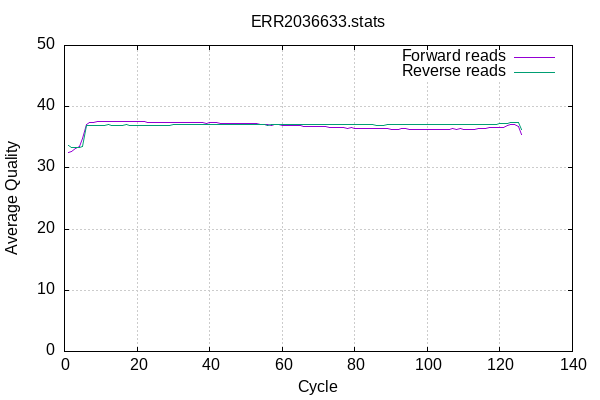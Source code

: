 
            set terminal png size 600,400 truecolor
            set output "ERR2036633-quals.png"
            set grid xtics ytics y2tics back lc rgb "#cccccc"
            set ylabel "Average Quality"
            set xlabel "Cycle"
            set yrange [0:50]
            set title "ERR2036633.stats" noenhanced
            plot '-' using 1:2 with lines title 'Forward reads' , '-' using 1:2 with lines title 'Reverse reads'
        1	32.46
2	32.60
3	33.18
4	33.49
5	34.77
6	37.15
7	37.43
8	37.48
9	37.52
10	37.51
11	37.54
12	37.53
13	37.53
14	37.54
15	37.52
16	37.51
17	37.51
18	37.51
19	37.51
20	37.52
21	37.51
22	37.50
23	37.49
24	37.49
25	37.49
26	37.47
27	37.47
28	37.46
29	37.45
30	37.45
31	37.44
32	37.43
33	37.43
34	37.41
35	37.39
36	37.41
37	37.40
38	37.37
39	37.33
40	37.35
41	37.35
42	37.34
43	37.33
44	37.32
45	37.32
46	37.29
47	37.28
48	37.28
49	37.27
50	37.25
51	37.23
52	37.22
53	37.20
54	37.17
55	37.11
56	37.07
57	36.98
58	37.02
59	37.01
60	36.99
61	36.95
62	36.95
63	36.93
64	36.89
65	36.87
66	36.82
67	36.80
68	36.81
69	36.83
70	36.80
71	36.75
72	36.70
73	36.66
74	36.61
75	36.59
76	36.57
77	36.53
78	36.51
79	36.53
80	36.50
81	36.49
82	36.50
83	36.49
84	36.48
85	36.51
86	36.50
87	36.46
88	36.42
89	36.41
90	36.31
91	36.27
92	36.31
93	36.38
94	36.38
95	36.35
96	36.31
97	36.29
98	36.27
99	36.28
100	36.26
101	36.28
102	36.30
103	36.29
104	36.26
105	36.26
106	36.33
107	36.37
108	36.35
109	36.36
110	36.32
111	36.35
112	36.34
113	36.34
114	36.36
115	36.39
116	36.48
117	36.54
118	36.57
119	36.60
120	36.59
121	36.68
122	36.88
123	37.11
124	37.15
125	36.69
126	35.43
end
1	33.74
2	33.40
3	33.39
4	33.32
5	33.43
6	36.96
7	36.98
8	37.00
9	36.99
10	36.95
11	36.96
12	37.01
13	36.90
14	36.94
15	36.95
16	36.94
17	37.01
18	36.93
19	36.93
20	36.91
21	36.93
22	36.97
23	36.98
24	36.96
25	36.97
26	36.97
27	36.98
28	36.97
29	36.96
30	37.05
31	37.03
32	37.08
33	37.09
34	37.05
35	37.05
36	37.08
37	37.10
38	37.11
39	37.10
40	37.10
41	37.09
42	37.08
43	37.02
44	37.06
45	37.06
46	37.07
47	37.08
48	37.08
49	37.07
50	37.06
51	37.06
52	37.06
53	37.05
54	37.03
55	37.05
56	36.96
57	37.04
58	37.07
59	37.05
60	37.06
61	37.06
62	37.06
63	37.01
64	37.04
65	37.05
66	37.06
67	37.07
68	37.07
69	37.08
70	37.07
71	37.07
72	37.05
73	37.05
74	37.07
75	37.08
76	37.07
77	37.07
78	37.06
79	37.06
80	37.08
81	37.08
82	37.08
83	37.06
84	37.07
85	37.05
86	37.00
87	36.99
88	36.99
89	37.03
90	37.02
91	37.06
92	37.07
93	37.07
94	37.07
95	37.07
96	37.06
97	37.04
98	37.06
99	37.06
100	37.02
101	37.01
102	37.02
103	37.03
104	37.03
105	37.04
106	37.04
107	37.03
108	37.04
109	37.05
110	37.07
111	37.06
112	37.03
113	37.01
114	37.07
115	37.02
116	37.04
117	37.06
118	37.11
119	37.17
120	37.20
121	37.24
122	37.26
123	37.45
124	37.49
125	37.48
126	36.33
end
